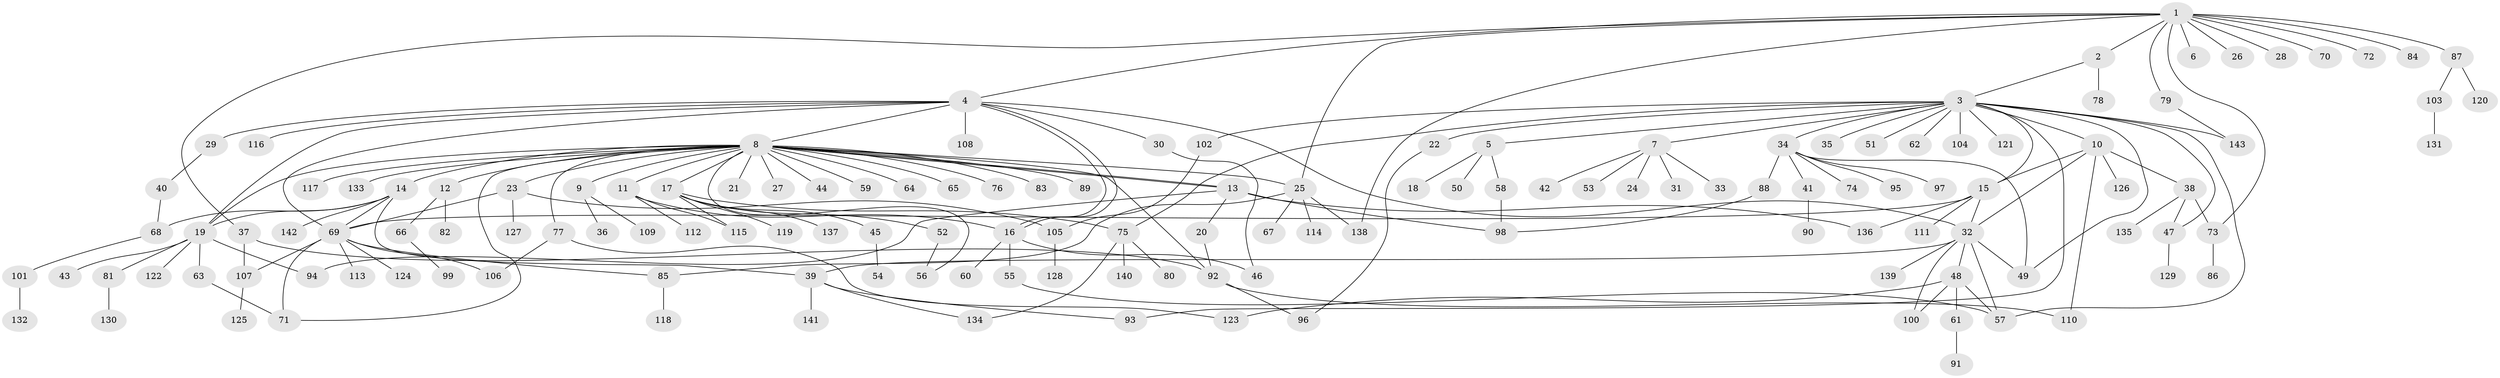 // Generated by graph-tools (version 1.1) at 2025/25/03/09/25 03:25:54]
// undirected, 143 vertices, 187 edges
graph export_dot {
graph [start="1"]
  node [color=gray90,style=filled];
  1;
  2;
  3;
  4;
  5;
  6;
  7;
  8;
  9;
  10;
  11;
  12;
  13;
  14;
  15;
  16;
  17;
  18;
  19;
  20;
  21;
  22;
  23;
  24;
  25;
  26;
  27;
  28;
  29;
  30;
  31;
  32;
  33;
  34;
  35;
  36;
  37;
  38;
  39;
  40;
  41;
  42;
  43;
  44;
  45;
  46;
  47;
  48;
  49;
  50;
  51;
  52;
  53;
  54;
  55;
  56;
  57;
  58;
  59;
  60;
  61;
  62;
  63;
  64;
  65;
  66;
  67;
  68;
  69;
  70;
  71;
  72;
  73;
  74;
  75;
  76;
  77;
  78;
  79;
  80;
  81;
  82;
  83;
  84;
  85;
  86;
  87;
  88;
  89;
  90;
  91;
  92;
  93;
  94;
  95;
  96;
  97;
  98;
  99;
  100;
  101;
  102;
  103;
  104;
  105;
  106;
  107;
  108;
  109;
  110;
  111;
  112;
  113;
  114;
  115;
  116;
  117;
  118;
  119;
  120;
  121;
  122;
  123;
  124;
  125;
  126;
  127;
  128;
  129;
  130;
  131;
  132;
  133;
  134;
  135;
  136;
  137;
  138;
  139;
  140;
  141;
  142;
  143;
  1 -- 2;
  1 -- 4;
  1 -- 6;
  1 -- 25;
  1 -- 26;
  1 -- 28;
  1 -- 37;
  1 -- 70;
  1 -- 72;
  1 -- 73;
  1 -- 79;
  1 -- 84;
  1 -- 87;
  1 -- 138;
  2 -- 3;
  2 -- 78;
  3 -- 5;
  3 -- 7;
  3 -- 10;
  3 -- 15;
  3 -- 22;
  3 -- 34;
  3 -- 35;
  3 -- 47;
  3 -- 49;
  3 -- 51;
  3 -- 57;
  3 -- 62;
  3 -- 75;
  3 -- 93;
  3 -- 102;
  3 -- 104;
  3 -- 121;
  3 -- 143;
  4 -- 8;
  4 -- 16;
  4 -- 16;
  4 -- 19;
  4 -- 29;
  4 -- 30;
  4 -- 32;
  4 -- 69;
  4 -- 108;
  4 -- 116;
  5 -- 18;
  5 -- 50;
  5 -- 58;
  7 -- 24;
  7 -- 31;
  7 -- 33;
  7 -- 42;
  7 -- 53;
  8 -- 9;
  8 -- 11;
  8 -- 12;
  8 -- 13;
  8 -- 13;
  8 -- 14;
  8 -- 17;
  8 -- 19;
  8 -- 21;
  8 -- 23;
  8 -- 25;
  8 -- 27;
  8 -- 44;
  8 -- 56;
  8 -- 59;
  8 -- 64;
  8 -- 65;
  8 -- 71;
  8 -- 76;
  8 -- 77;
  8 -- 83;
  8 -- 89;
  8 -- 92;
  8 -- 117;
  8 -- 133;
  9 -- 36;
  9 -- 109;
  10 -- 15;
  10 -- 32;
  10 -- 38;
  10 -- 110;
  10 -- 126;
  11 -- 16;
  11 -- 112;
  11 -- 115;
  12 -- 66;
  12 -- 82;
  13 -- 20;
  13 -- 94;
  13 -- 98;
  13 -- 136;
  14 -- 19;
  14 -- 39;
  14 -- 68;
  14 -- 69;
  14 -- 142;
  15 -- 32;
  15 -- 69;
  15 -- 111;
  15 -- 136;
  16 -- 46;
  16 -- 55;
  16 -- 60;
  17 -- 45;
  17 -- 52;
  17 -- 75;
  17 -- 115;
  17 -- 119;
  17 -- 137;
  19 -- 43;
  19 -- 63;
  19 -- 81;
  19 -- 94;
  19 -- 122;
  20 -- 92;
  22 -- 96;
  23 -- 69;
  23 -- 105;
  23 -- 127;
  25 -- 67;
  25 -- 85;
  25 -- 114;
  25 -- 138;
  29 -- 40;
  30 -- 46;
  32 -- 39;
  32 -- 48;
  32 -- 49;
  32 -- 57;
  32 -- 100;
  32 -- 139;
  34 -- 41;
  34 -- 49;
  34 -- 74;
  34 -- 88;
  34 -- 95;
  34 -- 97;
  37 -- 92;
  37 -- 107;
  38 -- 47;
  38 -- 73;
  38 -- 135;
  39 -- 93;
  39 -- 134;
  39 -- 141;
  40 -- 68;
  41 -- 90;
  45 -- 54;
  47 -- 129;
  48 -- 57;
  48 -- 61;
  48 -- 100;
  48 -- 123;
  52 -- 56;
  55 -- 57;
  58 -- 98;
  61 -- 91;
  63 -- 71;
  66 -- 99;
  68 -- 101;
  69 -- 71;
  69 -- 85;
  69 -- 106;
  69 -- 107;
  69 -- 113;
  69 -- 124;
  73 -- 86;
  75 -- 80;
  75 -- 134;
  75 -- 140;
  77 -- 106;
  77 -- 123;
  79 -- 143;
  81 -- 130;
  85 -- 118;
  87 -- 103;
  87 -- 120;
  88 -- 98;
  92 -- 96;
  92 -- 110;
  101 -- 132;
  102 -- 105;
  103 -- 131;
  105 -- 128;
  107 -- 125;
}

